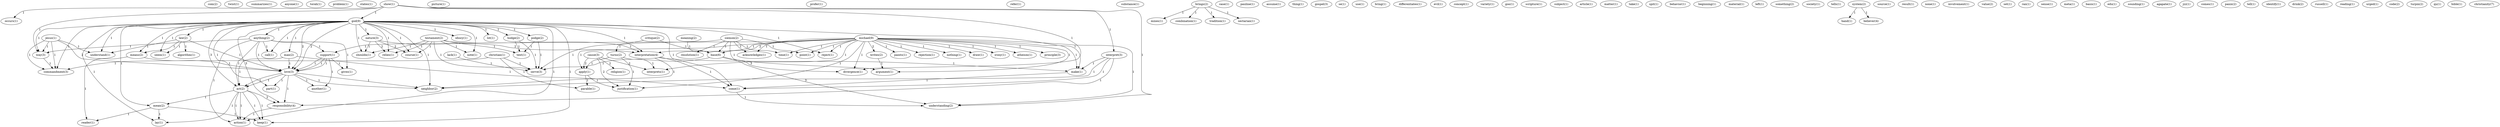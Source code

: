 digraph G {
  com [ label="com(2)" ];
  twist [ label="twist(1)" ];
  summarizes [ label="summarizes(1)" ];
  anyone [ label="anyone(1)" ];
  torah [ label="torah(1)" ];
  problem [ label="problem(1)" ];
  states [ label="states(1)" ];
  show [ label="show(1)" ];
  occurs [ label="occurs(1)" ];
  god [ label="god(9)" ];
  interpret [ label="interpret(3)" ];
  way [ label="way(3)" ];
  divergence [ label="divergence(1)" ];
  understanding [ label="understanding(2)" ];
  picture [ label="picture(1)" ];
  profer [ label="profer(1)" ];
  refer [ label="refer(1)" ];
  substance [ label="substance(1)" ];
  cause [ label="cause(3)" ];
  religion [ label="religion(1)" ];
  interprets [ label="interprets(1)" ];
  apply [ label="apply(1)" ];
  justification [ label="justification(1)" ];
  brings [ label="brings(2)" ];
  mixes [ label="mixes(1)" ];
  combination [ label="combination(1)" ];
  tradition [ label="tradition(1)" ];
  sectarian [ label="sectarian(1)" ];
  case [ label="case(1)" ];
  pauline [ label="pauline(1)" ];
  assume [ label="assume(1)" ];
  thing [ label="thing(1)" ];
  gospel [ label="gospel(3)" ];
  se [ label="se(1)" ];
  use [ label="use(1)" ];
  act [ label="act(1)" ];
  mean [ label="mean(2)" ];
  responsibility [ label="responsibility(4)" ];
  lay [ label="lay(1)" ];
  action [ label="action(1)" ];
  keep [ label="keep(1)" ];
  siemon [ label="siemon(2)" ];
  resolution [ label="resolution(1)" ];
  turns [ label="turns(2)" ];
  point [ label="point(1)" ];
  acknowledges [ label="acknowledges(1)" ];
  base [ label="base(6)" ];
  time [ label="time(1)" ];
  argument [ label="argument(1)" ];
  bring [ label="bring(1)" ];
  differentiates [ label="differentiates(1)" ];
  evil [ label="evil(1)" ];
  concept [ label="concept(1)" ];
  variety [ label="variety(1)" ];
  goo [ label="goo(1)" ];
  nature [ label="nature(3)" ];
  love [ label="love(1)" ];
  law [ label="law(2)" ];
  idiocy [ label="idiocy(1)" ];
  means [ label="means(2)" ];
  reject [ label="reject(1)" ];
  note [ label="note(1)" ];
  shouldn [ label="shouldn(1)" ];
  relies [ label="relies(1)" ];
  anything [ label="anything(2)" ];
  seem [ label="seem(1)" ];
  interpretation [ label="interpretation(4)" ];
  part [ label="part(1)" ];
  course [ label="course(1)" ];
  make [ label="make(1)" ];
  podge [ label="podge(2)" ];
  man [ label="man(2)" ];
  come [ label="come(1)" ];
  hodge [ label="hodge(2)" ];
  love [ label="love(3)" ];
  act [ label="act(2)" ];
  understand [ label="understand(1)" ];
  neighbor [ label="neighbor(2)" ];
  call [ label="call(1)" ];
  lot [ label="lot(1)" ];
  commandment [ label="commandment(3)" ];
  support [ label="support(1)" ];
  another [ label="another(1)" ];
  gives [ label="gives(1)" ];
  scripture [ label="scripture(1)" ];
  subject [ label="subject(1)" ];
  article [ label="article(1)" ];
  matter [ label="matter(1)" ];
  take [ label="take(1)" ];
  spit [ label="spit(1)" ];
  reader [ label="reader(1)" ];
  behavior [ label="behavior(1)" ];
  beginning [ label="beginning(1)" ];
  material [ label="material(1)" ];
  left [ label="left(1)" ];
  something [ label="something(2)" ];
  society [ label="society(1)" ];
  tells [ label="tells(1)" ];
  system [ label="system(2)" ];
  hand [ label="hand(1)" ];
  believer [ label="believer(4)" ];
  source [ label="source(1)" ];
  algorithm [ label="algorithm(1)" ];
  result [ label="result(1)" ];
  none [ label="none(1)" ];
  involvement [ label="involvement(1)" ];
  value [ label="value(2)" ];
  set [ label="set(1)" ];
  ran [ label="ran(1)" ];
  sense [ label="sense(1)" ];
  meta [ label="meta(1)" ];
  basis [ label="basis(1)" ];
  michael [ label="michael(9)" ];
  paints [ label="paints(1)" ];
  rejection [ label="rejection(1)" ];
  nothing [ label="nothing(1)" ];
  support [ label="support(1)" ];
  draw [ label="draw(1)" ];
  irony [ label="irony(1)" ];
  atheism [ label="atheism(1)" ];
  principle [ label="principle(3)" ];
  writes [ label="writes(2)" ];
  testament [ label="testament(2)" ];
  text [ label="text(1)" ];
  serve [ label="serve(3)" ];
  lack [ label="lack(1)" ];
  edu [ label="edu(1)" ];
  sounding [ label="sounding(1)" ];
  agapate [ label="agapate(1)" ];
  jzz [ label="jzz(1)" ];
  comes [ label="comes(1)" ];
  panix [ label="panix(2)" ];
  tell [ label="tell(1)" ];
  identify [ label="identify(1)" ];
  drink [ label="drink(2)" ];
  russell [ label="russell(1)" ];
  reading [ label="reading(1)" ];
  parable [ label="parable(1)" ];
  urged [ label="urged(1)" ];
  code [ label="code(2)" ];
  turpin [ label="turpin(2)" ];
  jesus [ label="jesus(2)" ];
  critique [ label="critique(2)" ];
  meaning [ label="meaning(2)" ];
  jesus [ label="jesus(1)" ];
  christian [ label="christian(1)" ];
  qu [ label="qu(1)" ];
  bible [ label="bible(1)" ];
  christianity [ label="christianity(7)" ];
  show -> occurs [ label="1" ];
  show -> god [ label="1" ];
  show -> interpret [ label="1" ];
  show -> way [ label="1" ];
  show -> divergence [ label="1" ];
  show -> understanding [ label="1" ];
  cause -> religion [ label="2" ];
  cause -> interprets [ label="2" ];
  cause -> apply [ label="2" ];
  cause -> justification [ label="2" ];
  brings -> mixes [ label="1" ];
  brings -> combination [ label="1" ];
  brings -> tradition [ label="1" ];
  brings -> sectarian [ label="1" ];
  act -> mean [ label="1" ];
  act -> responsibility [ label="2" ];
  act -> lay [ label="1" ];
  act -> action [ label="1" ];
  act -> keep [ label="1" ];
  siemon -> resolution [ label="1" ];
  siemon -> turns [ label="1" ];
  siemon -> point [ label="1" ];
  siemon -> acknowledges [ label="1" ];
  siemon -> base [ label="1" ];
  siemon -> time [ label="1" ];
  siemon -> argument [ label="1" ];
  god -> nature [ label="1" ];
  god -> mean [ label="1" ];
  god -> love [ label="2" ];
  god -> law [ label="1" ];
  god -> idiocy [ label="1" ];
  god -> responsibility [ label="3" ];
  god -> means [ label="1" ];
  god -> reject [ label="1" ];
  god -> note [ label="1" ];
  god -> shouldn [ label="1" ];
  god -> relies [ label="1" ];
  god -> lay [ label="1" ];
  god -> anything [ label="1" ];
  god -> seem [ label="1" ];
  god -> interpretation [ label="1" ];
  god -> part [ label="1" ];
  god -> course [ label="1" ];
  god -> make [ label="1" ];
  god -> podge [ label="1" ];
  god -> man [ label="1" ];
  god -> come [ label="1" ];
  god -> hodge [ label="1" ];
  god -> love [ label="2" ];
  god -> act [ label="3" ];
  god -> way [ label="1" ];
  god -> understand [ label="1" ];
  god -> action [ label="1" ];
  god -> neighbor [ label="1" ];
  god -> keep [ label="1" ];
  god -> call [ label="1" ];
  god -> lot [ label="1" ];
  god -> commandment [ label="1" ];
  nature -> shouldn [ label="1" ];
  nature -> relies [ label="2" ];
  nature -> interpretation [ label="2" ];
  nature -> course [ label="2" ];
  support -> love [ label="1" ];
  support -> another [ label="1" ];
  support -> gives [ label="1" ];
  support -> love [ label="1" ];
  mean -> lay [ label="1" ];
  mean -> reader [ label="1" ];
  mean -> keep [ label="1" ];
  love -> responsibility [ label="1" ];
  love -> another [ label="1" ];
  love -> part [ label="1" ];
  love -> act [ label="1" ];
  love -> neighbor [ label="1" ];
  system -> hand [ label="1" ];
  system -> believer [ label="1" ];
  law -> means [ label="1" ];
  law -> algorithm [ label="1" ];
  law -> seem [ label="1" ];
  law -> love [ label="1" ];
  law -> understand [ label="1" ];
  interpret -> responsibility [ label="1" ];
  interpret -> make [ label="1" ];
  interpret -> come [ label="1" ];
  interpret -> neighbor [ label="1" ];
  turns -> interprets [ label="1" ];
  turns -> apply [ label="1" ];
  turns -> justification [ label="1" ];
  responsibility -> action [ label="1" ];
  means -> reader [ label="1" ];
  means -> love [ label="1" ];
  michael -> reject [ label="1" ];
  michael -> point [ label="1" ];
  michael -> paints [ label="1" ];
  michael -> rejection [ label="1" ];
  michael -> interpretation [ label="1" ];
  michael -> make [ label="1" ];
  michael -> nothing [ label="1" ];
  michael -> interprets [ label="1" ];
  michael -> apply [ label="1" ];
  michael -> justification [ label="1" ];
  michael -> support [ label="1" ];
  michael -> draw [ label="1" ];
  michael -> irony [ label="1" ];
  michael -> acknowledges [ label="1" ];
  michael -> atheism [ label="1" ];
  michael -> principle [ label="1" ];
  michael -> base [ label="2" ];
  michael -> divergence [ label="1" ];
  michael -> writes [ label="2" ];
  michael -> understanding [ label="1" ];
  michael -> time [ label="1" ];
  michael -> argument [ label="1" ];
  testament -> note [ label="1" ];
  testament -> shouldn [ label="1" ];
  testament -> relies [ label="1" ];
  testament -> interpretation [ label="1" ];
  testament -> course [ label="1" ];
  testament -> text [ label="1" ];
  testament -> serve [ label="1" ];
  lack -> serve [ label="1" ];
  anything -> gives [ label="1" ];
  anything -> support [ label="1" ];
  anything -> love [ label="1" ];
  anything -> act [ label="1" ];
  anything -> way [ label="1" ];
  anything -> action [ label="1" ];
  anything -> call [ label="1" ];
  interpretation -> make [ label="1" ];
  interpretation -> come [ label="1" ];
  interpretation -> neighbor [ label="1" ];
  make -> come [ label="1" ];
  apply -> justification [ label="1" ];
  apply -> parable [ label="1" ];
  podge -> text [ label="1" ];
  podge -> serve [ label="1" ];
  man -> come [ label="1" ];
  man -> love [ label="1" ];
  man -> act [ label="1" ];
  support -> love [ label="1" ];
  come -> understanding [ label="1" ];
  hodge -> text [ label="1" ];
  hodge -> serve [ label="1" ];
  jesus -> love [ label="2" ];
  jesus -> way [ label="1" ];
  jesus -> understand [ label="1" ];
  jesus -> commandment [ label="1" ];
  love -> act [ label="1" ];
  love -> neighbor [ label="1" ];
  act -> action [ label="1" ];
  act -> keep [ label="1" ];
  critique -> base [ label="1" ];
  critique -> serve [ label="1" ];
  meaning -> base [ label="1" ];
  way -> commandment [ label="1" ];
  base -> divergence [ label="3" ];
  base -> understanding [ label="3" ];
  base -> serve [ label="1" ];
  writes -> argument [ label="1" ];
  jesus -> commandment [ label="1" ];
  christian -> parable [ label="1" ];
  christian -> serve [ label="1" ];
  christian -> commandment [ label="1" ];
}
